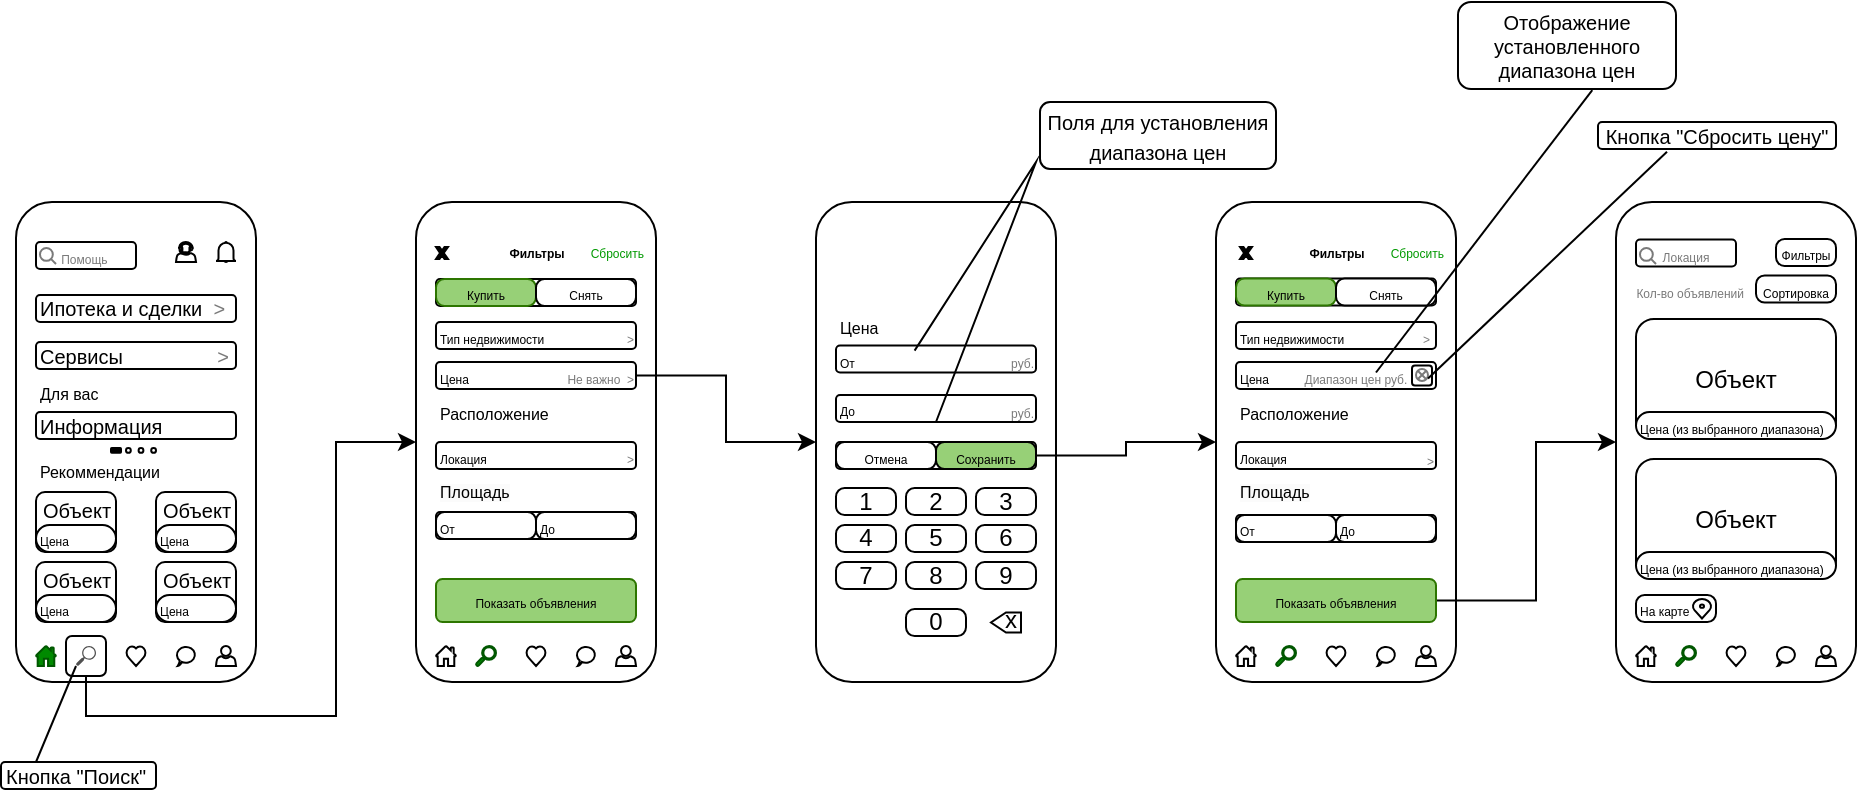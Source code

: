 <mxfile version="24.7.17">
  <diagram name="Страница — 1" id="sSC-xbCi71LBy9KAgF5f">
    <mxGraphModel dx="1037" dy="1417" grid="1" gridSize="10" guides="1" tooltips="1" connect="1" arrows="1" fold="1" page="1" pageScale="1" pageWidth="1169" pageHeight="827" math="0" shadow="0">
      <root>
        <mxCell id="0" />
        <mxCell id="1" parent="0" />
        <mxCell id="aHM809MoDFuFs7wAWHGj-54" value="" style="rounded=1;whiteSpace=wrap;html=1;direction=south;" parent="1" vertex="1">
          <mxGeometry x="120" y="40" width="120" height="240" as="geometry" />
        </mxCell>
        <mxCell id="aHM809MoDFuFs7wAWHGj-104" style="edgeStyle=orthogonalEdgeStyle;rounded=0;orthogonalLoop=1;jettySize=auto;html=1;exitX=0.5;exitY=1;exitDx=0;exitDy=0;entryX=0.5;entryY=1;entryDx=0;entryDy=0;" parent="1" source="aHM809MoDFuFs7wAWHGj-97" target="aHM809MoDFuFs7wAWHGj-7" edge="1">
          <mxGeometry relative="1" as="geometry">
            <Array as="points">
              <mxPoint x="155" y="297" />
              <mxPoint x="280" y="297" />
              <mxPoint x="280" y="160" />
            </Array>
          </mxGeometry>
        </mxCell>
        <mxCell id="aHM809MoDFuFs7wAWHGj-97" value="" style="rounded=1;whiteSpace=wrap;html=1;" parent="1" vertex="1">
          <mxGeometry x="145" y="257" width="20" height="20" as="geometry" />
        </mxCell>
        <mxCell id="aHM809MoDFuFs7wAWHGj-2" value="" style="sketch=0;pointerEvents=1;shadow=0;dashed=0;html=1;labelPosition=center;verticalLabelPosition=bottom;verticalAlign=top;outlineConnect=0;align=center;shape=mxgraph.office.concepts.home;fillColor=#008a00;fontColor=#ffffff;strokeColor=#005700;" parent="1" vertex="1">
          <mxGeometry x="130" y="262" width="10" height="10" as="geometry" />
        </mxCell>
        <mxCell id="aHM809MoDFuFs7wAWHGj-3" value="" style="sketch=0;pointerEvents=1;shadow=0;dashed=0;html=1;strokeColor=none;fillColor=#505050;labelPosition=center;verticalLabelPosition=bottom;verticalAlign=top;outlineConnect=0;align=center;shape=mxgraph.office.concepts.search;" parent="1" vertex="1">
          <mxGeometry x="150" y="262" width="10" height="10" as="geometry" />
        </mxCell>
        <mxCell id="aHM809MoDFuFs7wAWHGj-4" value="" style="sketch=0;pointerEvents=1;shadow=0;dashed=0;html=1;labelPosition=center;verticalLabelPosition=bottom;verticalAlign=top;outlineConnect=0;align=center;shape=mxgraph.office.users.user;" parent="1" vertex="1">
          <mxGeometry x="220" y="262" width="10" height="10" as="geometry" />
        </mxCell>
        <mxCell id="aHM809MoDFuFs7wAWHGj-5" value="" style="verticalLabelPosition=bottom;verticalAlign=top;html=1;shape=mxgraph.basic.heart" parent="1" vertex="1">
          <mxGeometry x="175" y="262" width="10" height="10" as="geometry" />
        </mxCell>
        <mxCell id="aHM809MoDFuFs7wAWHGj-6" value="" style="whiteSpace=wrap;html=1;shape=mxgraph.basic.oval_callout;perimeterSpacing=0;" parent="1" vertex="1">
          <mxGeometry x="200" y="262" width="10" height="10" as="geometry" />
        </mxCell>
        <mxCell id="aHM809MoDFuFs7wAWHGj-7" value="" style="rounded=1;whiteSpace=wrap;html=1;direction=south;" parent="1" vertex="1">
          <mxGeometry x="320" y="40" width="120" height="240" as="geometry" />
        </mxCell>
        <mxCell id="aHM809MoDFuFs7wAWHGj-8" value="" style="rounded=1;whiteSpace=wrap;html=1;direction=south;" parent="1" vertex="1">
          <mxGeometry x="520" y="40" width="120" height="240" as="geometry" />
        </mxCell>
        <mxCell id="aHM809MoDFuFs7wAWHGj-10" value="" style="rounded=1;whiteSpace=wrap;html=1;direction=south;" parent="1" vertex="1">
          <mxGeometry x="720" y="40" width="120" height="240" as="geometry" />
        </mxCell>
        <mxCell id="aHM809MoDFuFs7wAWHGj-11" value="" style="rounded=1;whiteSpace=wrap;html=1;direction=south;" parent="1" vertex="1">
          <mxGeometry x="920" y="40" width="120" height="240" as="geometry" />
        </mxCell>
        <mxCell id="aHM809MoDFuFs7wAWHGj-21" value="&lt;pre style=&quot;&quot;&gt;&lt;font color=&quot;#7a7a7a&quot; face=&quot;Helvetica&quot; style=&quot;font-size: 6px;&quot;&gt;Помощь &lt;/font&gt;&lt;/pre&gt;" style="rounded=1;whiteSpace=wrap;html=1;strokeWidth=1;align=center;" parent="1" vertex="1">
          <mxGeometry x="130" y="60" width="50" height="13.5" as="geometry" />
        </mxCell>
        <mxCell id="aHM809MoDFuFs7wAWHGj-23" value="" style="sketch=0;pointerEvents=1;shadow=0;dashed=0;html=1;labelPosition=center;verticalLabelPosition=bottom;verticalAlign=top;outlineConnect=0;align=center;shape=mxgraph.office.users.call_center_agent;" parent="1" vertex="1">
          <mxGeometry x="200" y="60" width="10" height="10" as="geometry" />
        </mxCell>
        <mxCell id="aHM809MoDFuFs7wAWHGj-24" value="" style="html=1;verticalLabelPosition=bottom;align=center;labelBackgroundColor=#ffffff;verticalAlign=top;strokeWidth=1;strokeColor=#000000;shadow=0;dashed=0;shape=mxgraph.ios7.icons.bell;" parent="1" vertex="1">
          <mxGeometry x="220" y="60" width="10" height="10" as="geometry" />
        </mxCell>
        <mxCell id="aHM809MoDFuFs7wAWHGj-58" value="&lt;font style=&quot;font-size: 10px;&quot;&gt;Ипотека и сделки&amp;nbsp;&amp;nbsp;&lt;font color=&quot;#7a7a7a&quot;&gt;&amp;gt;&lt;/font&gt;&lt;/font&gt;" style="rounded=1;whiteSpace=wrap;html=1;align=left;" parent="1" vertex="1">
          <mxGeometry x="130" y="86.5" width="100" height="13.5" as="geometry" />
        </mxCell>
        <mxCell id="aHM809MoDFuFs7wAWHGj-60" value="&lt;font style=&quot;font-size: 10px;&quot;&gt;Сервисы&amp;nbsp; &amp;nbsp; &amp;nbsp; &amp;nbsp; &amp;nbsp; &amp;nbsp; &amp;nbsp; &amp;nbsp; &amp;nbsp;&lt;font color=&quot;#7a7a7a&quot;&gt;&amp;gt;&lt;/font&gt;&lt;/font&gt;" style="rounded=1;whiteSpace=wrap;html=1;align=left;" parent="1" vertex="1">
          <mxGeometry x="130" y="110" width="100" height="13.5" as="geometry" />
        </mxCell>
        <mxCell id="aHM809MoDFuFs7wAWHGj-61" value="" style="rounded=1;whiteSpace=wrap;html=1;" parent="1" vertex="1">
          <mxGeometry x="130" y="185" width="40" height="30" as="geometry" />
        </mxCell>
        <mxCell id="aHM809MoDFuFs7wAWHGj-62" value="" style="rounded=1;whiteSpace=wrap;html=1;" parent="1" vertex="1">
          <mxGeometry x="190" y="185" width="40" height="30" as="geometry" />
        </mxCell>
        <mxCell id="aHM809MoDFuFs7wAWHGj-63" value="" style="rounded=1;whiteSpace=wrap;html=1;" parent="1" vertex="1">
          <mxGeometry x="130" y="220" width="40" height="30" as="geometry" />
        </mxCell>
        <mxCell id="aHM809MoDFuFs7wAWHGj-64" value="" style="rounded=1;whiteSpace=wrap;html=1;" parent="1" vertex="1">
          <mxGeometry x="190" y="220" width="40" height="30" as="geometry" />
        </mxCell>
        <mxCell id="aHM809MoDFuFs7wAWHGj-65" value="&lt;div style=&quot;&quot;&gt;&lt;span style=&quot;background-color: initial;&quot;&gt;&lt;font style=&quot;font-size: 8px;&quot;&gt;Рекоммендации&lt;/font&gt;&lt;/span&gt;&lt;/div&gt;" style="text;html=1;align=left;verticalAlign=middle;resizable=0;points=[];autosize=1;strokeColor=none;fillColor=none;" parent="1" vertex="1">
          <mxGeometry x="130" y="158.5" width="80" height="30" as="geometry" />
        </mxCell>
        <mxCell id="aHM809MoDFuFs7wAWHGj-66" value="" style="sketch=0;pointerEvents=1;shadow=0;dashed=0;html=1;labelPosition=center;verticalLabelPosition=bottom;verticalAlign=top;outlineConnect=0;align=center;shape=mxgraph.office.concepts.home;" parent="1" vertex="1">
          <mxGeometry x="330" y="262" width="10" height="10" as="geometry" />
        </mxCell>
        <mxCell id="aHM809MoDFuFs7wAWHGj-68" value="" style="sketch=0;pointerEvents=1;shadow=0;dashed=0;html=1;labelPosition=center;verticalLabelPosition=bottom;verticalAlign=top;outlineConnect=0;align=center;shape=mxgraph.office.concepts.home;" parent="1" vertex="1">
          <mxGeometry x="730" y="262" width="10" height="10" as="geometry" />
        </mxCell>
        <mxCell id="aHM809MoDFuFs7wAWHGj-69" value="" style="sketch=0;pointerEvents=1;shadow=0;dashed=0;html=1;labelPosition=center;verticalLabelPosition=bottom;verticalAlign=top;outlineConnect=0;align=center;shape=mxgraph.office.concepts.home;" parent="1" vertex="1">
          <mxGeometry x="930" y="262" width="10" height="10" as="geometry" />
        </mxCell>
        <mxCell id="aHM809MoDFuFs7wAWHGj-70" value="" style="sketch=0;pointerEvents=1;shadow=0;dashed=0;html=1;strokeColor=#005700;fillColor=#008a00;labelPosition=center;verticalLabelPosition=bottom;verticalAlign=top;outlineConnect=0;align=center;shape=mxgraph.office.concepts.search;fontColor=#ffffff;" parent="1" vertex="1">
          <mxGeometry x="350" y="262" width="10" height="10" as="geometry" />
        </mxCell>
        <mxCell id="aHM809MoDFuFs7wAWHGj-72" value="" style="sketch=0;pointerEvents=1;shadow=0;dashed=0;html=1;strokeColor=#005700;fillColor=#008a00;labelPosition=center;verticalLabelPosition=bottom;verticalAlign=top;outlineConnect=0;align=center;shape=mxgraph.office.concepts.search;fontColor=#ffffff;" parent="1" vertex="1">
          <mxGeometry x="950" y="262" width="10" height="10" as="geometry" />
        </mxCell>
        <mxCell id="aHM809MoDFuFs7wAWHGj-73" value="" style="sketch=0;pointerEvents=1;shadow=0;dashed=0;html=1;strokeColor=#005700;fillColor=#008a00;labelPosition=center;verticalLabelPosition=bottom;verticalAlign=top;outlineConnect=0;align=center;shape=mxgraph.office.concepts.search;fontColor=#ffffff;" parent="1" vertex="1">
          <mxGeometry x="750" y="262" width="10" height="10" as="geometry" />
        </mxCell>
        <mxCell id="aHM809MoDFuFs7wAWHGj-74" value="" style="verticalLabelPosition=bottom;verticalAlign=top;html=1;shape=mxgraph.basic.heart" parent="1" vertex="1">
          <mxGeometry x="775" y="262" width="10" height="10" as="geometry" />
        </mxCell>
        <mxCell id="aHM809MoDFuFs7wAWHGj-75" value="" style="verticalLabelPosition=bottom;verticalAlign=top;html=1;shape=mxgraph.basic.heart" parent="1" vertex="1">
          <mxGeometry x="975" y="262" width="10" height="10" as="geometry" />
        </mxCell>
        <mxCell id="aHM809MoDFuFs7wAWHGj-77" value="" style="verticalLabelPosition=bottom;verticalAlign=top;html=1;shape=mxgraph.basic.heart" parent="1" vertex="1">
          <mxGeometry x="375" y="262" width="10" height="10" as="geometry" />
        </mxCell>
        <mxCell id="aHM809MoDFuFs7wAWHGj-78" value="" style="whiteSpace=wrap;html=1;shape=mxgraph.basic.oval_callout;perimeterSpacing=0;" parent="1" vertex="1">
          <mxGeometry x="400" y="262" width="10" height="10" as="geometry" />
        </mxCell>
        <mxCell id="aHM809MoDFuFs7wAWHGj-79" value="" style="whiteSpace=wrap;html=1;shape=mxgraph.basic.oval_callout;perimeterSpacing=0;" parent="1" vertex="1">
          <mxGeometry x="1000" y="262" width="10" height="10" as="geometry" />
        </mxCell>
        <mxCell id="aHM809MoDFuFs7wAWHGj-81" value="" style="whiteSpace=wrap;html=1;shape=mxgraph.basic.oval_callout;perimeterSpacing=0;" parent="1" vertex="1">
          <mxGeometry x="800" y="262" width="10" height="10" as="geometry" />
        </mxCell>
        <mxCell id="aHM809MoDFuFs7wAWHGj-84" value="" style="sketch=0;pointerEvents=1;shadow=0;dashed=0;html=1;labelPosition=center;verticalLabelPosition=bottom;verticalAlign=top;outlineConnect=0;align=center;shape=mxgraph.office.users.user;" parent="1" vertex="1">
          <mxGeometry x="420" y="262" width="10" height="10" as="geometry" />
        </mxCell>
        <mxCell id="aHM809MoDFuFs7wAWHGj-86" value="" style="sketch=0;pointerEvents=1;shadow=0;dashed=0;html=1;labelPosition=center;verticalLabelPosition=bottom;verticalAlign=top;outlineConnect=0;align=center;shape=mxgraph.office.users.user;" parent="1" vertex="1">
          <mxGeometry x="820" y="262" width="10" height="10" as="geometry" />
        </mxCell>
        <mxCell id="aHM809MoDFuFs7wAWHGj-87" value="" style="sketch=0;pointerEvents=1;shadow=0;dashed=0;html=1;labelPosition=center;verticalLabelPosition=bottom;verticalAlign=top;outlineConnect=0;align=center;shape=mxgraph.office.users.user;" parent="1" vertex="1">
          <mxGeometry x="1020" y="262" width="10" height="10" as="geometry" />
        </mxCell>
        <mxCell id="aHM809MoDFuFs7wAWHGj-88" value="&lt;div style=&quot;&quot;&gt;&lt;span style=&quot;font-size: 8px;&quot;&gt;Для вас&lt;/span&gt;&lt;/div&gt;" style="text;html=1;align=left;verticalAlign=middle;resizable=0;points=[];autosize=1;strokeColor=none;fillColor=none;" parent="1" vertex="1">
          <mxGeometry x="130" y="120" width="50" height="30" as="geometry" />
        </mxCell>
        <mxCell id="aHM809MoDFuFs7wAWHGj-90" value="&lt;span style=&quot;font-size: 10px;&quot;&gt;Информация&lt;/span&gt;" style="rounded=1;whiteSpace=wrap;html=1;align=left;" parent="1" vertex="1">
          <mxGeometry x="130" y="145" width="100" height="13.5" as="geometry" />
        </mxCell>
        <mxCell id="aHM809MoDFuFs7wAWHGj-93" value="" style="html=1;verticalLabelPosition=bottom;align=center;labelBackgroundColor=#ffffff;verticalAlign=top;strokeWidth=1;shadow=0;dashed=0;shape=mxgraph.ios7.icons.page_navigation;pointerEvents=1" parent="1" vertex="1">
          <mxGeometry x="175" y="163" width="15" height="2.4" as="geometry" />
        </mxCell>
        <mxCell id="aHM809MoDFuFs7wAWHGj-94" value="" style="rounded=1;whiteSpace=wrap;html=1;fillColor=#000000;" parent="1" vertex="1">
          <mxGeometry x="167.5" y="163" width="5" height="2.4" as="geometry" />
        </mxCell>
        <mxCell id="aHM809MoDFuFs7wAWHGj-105" value="" style="endArrow=none;html=1;rounded=0;strokeWidth=1;" parent="1" edge="1">
          <mxGeometry width="50" height="50" relative="1" as="geometry">
            <mxPoint x="130" y="320" as="sourcePoint" />
            <mxPoint x="150" y="272" as="targetPoint" />
          </mxGeometry>
        </mxCell>
        <mxCell id="aHM809MoDFuFs7wAWHGj-107" value="&lt;span style=&quot;font-size: 10px;&quot;&gt;Кнопка &quot;Поиск&quot;&lt;/span&gt;" style="rounded=1;whiteSpace=wrap;html=1;align=left;" parent="1" vertex="1">
          <mxGeometry x="112.5" y="320" width="77.5" height="13.5" as="geometry" />
        </mxCell>
        <mxCell id="aHM809MoDFuFs7wAWHGj-108" value="&lt;div style=&quot;&quot;&gt;&lt;font style=&quot;font-size: 6px;&quot;&gt;&lt;b&gt;Фильтры&lt;/b&gt;&lt;/font&gt;&lt;/div&gt;" style="text;html=1;align=center;verticalAlign=middle;resizable=0;points=[];autosize=1;strokeColor=none;fillColor=none;" parent="1" vertex="1">
          <mxGeometry x="355" y="48.5" width="50" height="30" as="geometry" />
        </mxCell>
        <mxCell id="aHM809MoDFuFs7wAWHGj-109" value="&lt;div style=&quot;&quot;&gt;&lt;span style=&quot;font-size: 6px;&quot;&gt;&lt;span style=&quot;font-weight: normal;&quot;&gt;&lt;font color=&quot;#009900&quot;&gt;Сбросить&lt;/font&gt;&lt;/span&gt;&lt;/span&gt;&lt;/div&gt;" style="text;html=1;align=right;verticalAlign=middle;resizable=0;points=[];autosize=1;strokeColor=none;fillColor=none;fontStyle=1" parent="1" vertex="1">
          <mxGeometry x="385" y="48.5" width="50" height="30" as="geometry" />
        </mxCell>
        <mxCell id="aHM809MoDFuFs7wAWHGj-110" value="" style="verticalLabelPosition=bottom;verticalAlign=top;html=1;shape=mxgraph.basic.x;fillColor=#000000;" parent="1" vertex="1">
          <mxGeometry x="330" y="62.5" width="6" height="6" as="geometry" />
        </mxCell>
        <mxCell id="aHM809MoDFuFs7wAWHGj-115" value="&lt;span style=&quot;color: rgba(0, 0, 0, 0); font-family: monospace; font-size: 0px; white-space: nowrap;&quot;&gt;%3CmxGraphModel%3E%3Croot%3E%3CmxCell%20id%3D%220%22%2F%3E%3CmxCell%20id%3D%221%22%20parent%3D%220%22%2F%3E%3CmxCell%20id%3D%222%22%20value%3D%22%26lt%3Bspan%20style%3D%26quot%3Bfont-size%3A%2010px%3B%26quot%3B%26gt%3B%D0%98%D0%BD%D1%84%D0%BE%D1%80%D0%BC%D0%B0%D1%86%D0%B8%D1%8F%26lt%3B%2Fspan%26gt%3B%22%20style%3D%22rounded%3D1%3BwhiteSpace%3Dwrap%3Bhtml%3D1%3Balign%3Dleft%3B%22%20vertex%3D%221%22%20parent%3D%221%22%3E%3CmxGeometry%20x%3D%22130%22%20y%3D%22145%22%20width%3D%22100%22%20height%3D%2213.5%22%20as%3D%22geometry%22%2F%3E%3C%2FmxCell%3E%3C%2Froot%3E%3C%2FmxGraphModel%3E&lt;/span&gt;" style="rounded=1;whiteSpace=wrap;html=1;align=left;" parent="1" vertex="1">
          <mxGeometry x="330" y="78.5" width="100" height="13.5" as="geometry" />
        </mxCell>
        <mxCell id="aHM809MoDFuFs7wAWHGj-116" value="&lt;font style=&quot;font-size: 6px;&quot;&gt;Купить&lt;/font&gt;" style="rounded=1;whiteSpace=wrap;html=1;align=center;arcSize=32;fillColor=#97D077;fontColor=#000000;strokeColor=#2D7600;" parent="1" vertex="1">
          <mxGeometry x="330" y="78.5" width="50" height="13.5" as="geometry" />
        </mxCell>
        <mxCell id="aHM809MoDFuFs7wAWHGj-118" value="&lt;font style=&quot;font-size: 6px;&quot;&gt;Снять&lt;/font&gt;" style="rounded=1;whiteSpace=wrap;html=1;align=center;arcSize=32;" parent="1" vertex="1">
          <mxGeometry x="380" y="78.5" width="50" height="13.5" as="geometry" />
        </mxCell>
        <mxCell id="aHM809MoDFuFs7wAWHGj-119" value="&lt;font style=&quot;font-size: 6px;&quot;&gt;Тип недвижимости&lt;/font&gt;" style="rounded=1;whiteSpace=wrap;html=1;align=left;" parent="1" vertex="1">
          <mxGeometry x="330" y="100" width="100" height="13.5" as="geometry" />
        </mxCell>
        <mxCell id="aHM809MoDFuFs7wAWHGj-146" style="edgeStyle=orthogonalEdgeStyle;rounded=0;orthogonalLoop=1;jettySize=auto;html=1;entryX=0.5;entryY=1;entryDx=0;entryDy=0;" parent="1" source="aHM809MoDFuFs7wAWHGj-125" target="aHM809MoDFuFs7wAWHGj-8" edge="1">
          <mxGeometry relative="1" as="geometry" />
        </mxCell>
        <mxCell id="aHM809MoDFuFs7wAWHGj-125" value="&lt;span style=&quot;font-size: 6px;&quot;&gt;Цена&lt;/span&gt;" style="rounded=1;whiteSpace=wrap;html=1;align=left;" parent="1" vertex="1">
          <mxGeometry x="330" y="120" width="100" height="13.5" as="geometry" />
        </mxCell>
        <mxCell id="aHM809MoDFuFs7wAWHGj-126" value="&lt;font style=&quot;font-size: 6px;&quot;&gt;Не важно&amp;nbsp; &amp;gt;&lt;/font&gt;" style="text;html=1;align=right;verticalAlign=middle;resizable=0;points=[];autosize=1;strokeColor=none;fillColor=none;fontColor=#7A7A7A;" parent="1" vertex="1">
          <mxGeometry x="370" y="111.75" width="60" height="30" as="geometry" />
        </mxCell>
        <mxCell id="aHM809MoDFuFs7wAWHGj-129" value="&lt;div style=&quot;&quot;&gt;&lt;span style=&quot;font-size: 8px;&quot;&gt;Расположение&lt;/span&gt;&lt;/div&gt;" style="text;html=1;align=left;verticalAlign=middle;resizable=0;points=[];autosize=1;strokeColor=none;fillColor=none;" parent="1" vertex="1">
          <mxGeometry x="330" y="130" width="80" height="30" as="geometry" />
        </mxCell>
        <mxCell id="aHM809MoDFuFs7wAWHGj-130" value="&lt;font style=&quot;font-size: 6px;&quot;&gt;Локация&lt;/font&gt;" style="rounded=1;whiteSpace=wrap;html=1;align=left;" parent="1" vertex="1">
          <mxGeometry x="330" y="160" width="100" height="13.5" as="geometry" />
        </mxCell>
        <mxCell id="aHM809MoDFuFs7wAWHGj-132" value="&lt;font style=&quot;font-size: 6px;&quot;&gt;&amp;gt;&lt;/font&gt;" style="text;html=1;align=right;verticalAlign=middle;resizable=0;points=[];autosize=1;strokeColor=none;fillColor=none;fontColor=#7A7A7A;" parent="1" vertex="1">
          <mxGeometry x="400" y="151.75" width="30" height="30" as="geometry" />
        </mxCell>
        <mxCell id="aHM809MoDFuFs7wAWHGj-133" value="&lt;span style=&quot;color: rgb(0, 0, 0); font-family: Helvetica; font-size: 8px; font-style: normal; font-variant-ligatures: normal; font-variant-caps: normal; font-weight: 400; letter-spacing: normal; orphans: 2; text-align: left; text-indent: 0px; text-transform: none; white-space: nowrap; widows: 2; word-spacing: 0px; -webkit-text-stroke-width: 0px; background-color: rgb(251, 251, 251); text-decoration-thickness: initial; text-decoration-style: initial; text-decoration-color: initial; display: inline !important; float: none;&quot;&gt;Площадь&lt;/span&gt;" style="text;whiteSpace=wrap;html=1;" parent="1" vertex="1">
          <mxGeometry x="330" y="170" width="90" height="26.5" as="geometry" />
        </mxCell>
        <mxCell id="aHM809MoDFuFs7wAWHGj-135" value="" style="rounded=1;whiteSpace=wrap;html=1;align=left;" parent="1" vertex="1">
          <mxGeometry x="330" y="195" width="100" height="13.5" as="geometry" />
        </mxCell>
        <mxCell id="aHM809MoDFuFs7wAWHGj-136" value="&lt;font style=&quot;font-size: 6px;&quot;&gt;От&lt;/font&gt;" style="rounded=1;whiteSpace=wrap;html=1;align=left;arcSize=32;" parent="1" vertex="1">
          <mxGeometry x="330" y="195" width="50" height="13.5" as="geometry" />
        </mxCell>
        <mxCell id="aHM809MoDFuFs7wAWHGj-137" value="&lt;font style=&quot;font-size: 6px;&quot;&gt;До&lt;/font&gt;" style="rounded=1;whiteSpace=wrap;html=1;align=left;arcSize=32;" parent="1" vertex="1">
          <mxGeometry x="380" y="195" width="50" height="13.5" as="geometry" />
        </mxCell>
        <mxCell id="aHM809MoDFuFs7wAWHGj-140" value="&lt;font style=&quot;font-size: 6px;&quot;&gt;Показать объявления&lt;/font&gt;" style="rounded=1;whiteSpace=wrap;html=1;align=center;fillColor=#97D077;fontColor=#000000;strokeColor=#2D7600;" parent="1" vertex="1">
          <mxGeometry x="330" y="228.5" width="100" height="21.5" as="geometry" />
        </mxCell>
        <mxCell id="aHM809MoDFuFs7wAWHGj-142" value="&lt;font style=&quot;font-size: 6px;&quot;&gt;&amp;gt;&lt;/font&gt;" style="text;html=1;align=right;verticalAlign=middle;resizable=0;points=[];autosize=1;strokeColor=none;fillColor=none;fontColor=#7A7A7A;" parent="1" vertex="1">
          <mxGeometry x="400" y="91.75" width="30" height="30" as="geometry" />
        </mxCell>
        <mxCell id="aHM809MoDFuFs7wAWHGj-148" value="&lt;div style=&quot;&quot;&gt;&lt;span style=&quot;font-size: 8px;&quot;&gt;Цена&lt;/span&gt;&lt;/div&gt;" style="text;html=1;align=left;verticalAlign=middle;resizable=0;points=[];autosize=1;strokeColor=none;fillColor=none;" parent="1" vertex="1">
          <mxGeometry x="530" y="86.5" width="40" height="30" as="geometry" />
        </mxCell>
        <mxCell id="aHM809MoDFuFs7wAWHGj-150" value="&lt;font style=&quot;font-size: 6px;&quot;&gt;От&lt;/font&gt;" style="rounded=1;whiteSpace=wrap;html=1;align=left;" parent="1" vertex="1">
          <mxGeometry x="530" y="111.75" width="100" height="13.5" as="geometry" />
        </mxCell>
        <mxCell id="aHM809MoDFuFs7wAWHGj-151" value="&lt;span style=&quot;font-size: 6px;&quot;&gt;До&lt;/span&gt;" style="rounded=1;whiteSpace=wrap;html=1;align=left;" parent="1" vertex="1">
          <mxGeometry x="530" y="136.5" width="100" height="13.5" as="geometry" />
        </mxCell>
        <mxCell id="aHM809MoDFuFs7wAWHGj-152" value="&lt;font style=&quot;font-size: 6px;&quot;&gt;руб.&lt;/font&gt;" style="text;html=1;align=right;verticalAlign=middle;resizable=0;points=[];autosize=1;strokeColor=none;fillColor=none;fontColor=#7A7A7A;" parent="1" vertex="1">
          <mxGeometry x="600" y="103.5" width="30" height="30" as="geometry" />
        </mxCell>
        <mxCell id="aHM809MoDFuFs7wAWHGj-153" value="&lt;span style=&quot;font-size: 6px;&quot;&gt;руб.&lt;/span&gt;" style="text;html=1;align=right;verticalAlign=middle;resizable=0;points=[];autosize=1;strokeColor=none;fillColor=none;fontColor=#7A7A7A;" parent="1" vertex="1">
          <mxGeometry x="600" y="128.5" width="30" height="30" as="geometry" />
        </mxCell>
        <mxCell id="aHM809MoDFuFs7wAWHGj-154" value="" style="rounded=1;whiteSpace=wrap;html=1;align=left;" parent="1" vertex="1">
          <mxGeometry x="530" y="160" width="100" height="13.5" as="geometry" />
        </mxCell>
        <mxCell id="aHM809MoDFuFs7wAWHGj-155" value="&lt;font style=&quot;font-size: 6px;&quot;&gt;Отмена&lt;/font&gt;" style="rounded=1;whiteSpace=wrap;html=1;align=center;arcSize=32;" parent="1" vertex="1">
          <mxGeometry x="530" y="160" width="50" height="13.5" as="geometry" />
        </mxCell>
        <mxCell id="aHM809MoDFuFs7wAWHGj-212" style="edgeStyle=orthogonalEdgeStyle;rounded=0;orthogonalLoop=1;jettySize=auto;html=1;entryX=0.5;entryY=1;entryDx=0;entryDy=0;" parent="1" source="aHM809MoDFuFs7wAWHGj-156" target="aHM809MoDFuFs7wAWHGj-10" edge="1">
          <mxGeometry relative="1" as="geometry" />
        </mxCell>
        <mxCell id="aHM809MoDFuFs7wAWHGj-156" value="&lt;font style=&quot;font-size: 6px;&quot;&gt;Сохранить&lt;/font&gt;" style="rounded=1;whiteSpace=wrap;html=1;align=center;arcSize=32;fillColor=#97D077;" parent="1" vertex="1">
          <mxGeometry x="580" y="160" width="50" height="13.5" as="geometry" />
        </mxCell>
        <mxCell id="aHM809MoDFuFs7wAWHGj-157" value="1" style="rounded=1;whiteSpace=wrap;html=1;align=center;arcSize=32;" parent="1" vertex="1">
          <mxGeometry x="530" y="183" width="30" height="13.5" as="geometry" />
        </mxCell>
        <mxCell id="aHM809MoDFuFs7wAWHGj-158" value="2" style="rounded=1;whiteSpace=wrap;html=1;align=center;arcSize=32;" parent="1" vertex="1">
          <mxGeometry x="565" y="183" width="30" height="13.5" as="geometry" />
        </mxCell>
        <mxCell id="aHM809MoDFuFs7wAWHGj-159" value="3" style="rounded=1;whiteSpace=wrap;html=1;align=center;arcSize=32;" parent="1" vertex="1">
          <mxGeometry x="600" y="183" width="30" height="13.5" as="geometry" />
        </mxCell>
        <mxCell id="aHM809MoDFuFs7wAWHGj-160" value="4" style="rounded=1;whiteSpace=wrap;html=1;align=center;arcSize=32;" parent="1" vertex="1">
          <mxGeometry x="530" y="201.5" width="30" height="13.5" as="geometry" />
        </mxCell>
        <mxCell id="aHM809MoDFuFs7wAWHGj-161" value="5" style="rounded=1;whiteSpace=wrap;html=1;align=center;arcSize=32;" parent="1" vertex="1">
          <mxGeometry x="565" y="201.5" width="30" height="13.5" as="geometry" />
        </mxCell>
        <mxCell id="aHM809MoDFuFs7wAWHGj-162" value="6" style="rounded=1;whiteSpace=wrap;html=1;align=center;arcSize=32;" parent="1" vertex="1">
          <mxGeometry x="600" y="201.5" width="30" height="13.5" as="geometry" />
        </mxCell>
        <mxCell id="aHM809MoDFuFs7wAWHGj-163" value="7" style="rounded=1;whiteSpace=wrap;html=1;align=center;arcSize=32;" parent="1" vertex="1">
          <mxGeometry x="530" y="220" width="30" height="13.5" as="geometry" />
        </mxCell>
        <mxCell id="aHM809MoDFuFs7wAWHGj-164" value="8" style="rounded=1;whiteSpace=wrap;html=1;align=center;arcSize=32;" parent="1" vertex="1">
          <mxGeometry x="565" y="220" width="30" height="13.5" as="geometry" />
        </mxCell>
        <mxCell id="aHM809MoDFuFs7wAWHGj-165" value="9" style="rounded=1;whiteSpace=wrap;html=1;align=center;arcSize=32;" parent="1" vertex="1">
          <mxGeometry x="600" y="220" width="30" height="13.5" as="geometry" />
        </mxCell>
        <mxCell id="aHM809MoDFuFs7wAWHGj-166" value="0" style="rounded=1;whiteSpace=wrap;html=1;align=center;arcSize=32;" parent="1" vertex="1">
          <mxGeometry x="565" y="243.5" width="30" height="13.5" as="geometry" />
        </mxCell>
        <mxCell id="aHM809MoDFuFs7wAWHGj-170" value="" style="verticalLabelPosition=bottom;verticalAlign=top;html=1;shape=offPageConnector;rounded=0;size=0.5;direction=south;" parent="1" vertex="1">
          <mxGeometry x="607.5" y="245.25" width="15" height="10" as="geometry" />
        </mxCell>
        <mxCell id="aHM809MoDFuFs7wAWHGj-171" value="x" style="text;html=1;align=center;verticalAlign=middle;resizable=0;points=[];autosize=1;strokeColor=none;fillColor=none;" parent="1" vertex="1">
          <mxGeometry x="602" y="233.5" width="30" height="30" as="geometry" />
        </mxCell>
        <mxCell id="aHM809MoDFuFs7wAWHGj-177" value="&lt;div style=&quot;&quot;&gt;&lt;font style=&quot;font-size: 6px;&quot;&gt;&lt;b&gt;Фильтры&lt;/b&gt;&lt;/font&gt;&lt;/div&gt;" style="text;html=1;align=center;verticalAlign=middle;resizable=0;points=[];autosize=1;strokeColor=none;fillColor=none;" parent="1" vertex="1">
          <mxGeometry x="755" y="48.5" width="50" height="30" as="geometry" />
        </mxCell>
        <mxCell id="aHM809MoDFuFs7wAWHGj-178" value="&lt;div style=&quot;&quot;&gt;&lt;span style=&quot;font-size: 6px;&quot;&gt;&lt;span style=&quot;font-weight: normal;&quot;&gt;&lt;font color=&quot;#009900&quot;&gt;Сбросить&lt;/font&gt;&lt;/span&gt;&lt;/span&gt;&lt;/div&gt;" style="text;html=1;align=right;verticalAlign=middle;resizable=0;points=[];autosize=1;strokeColor=none;fillColor=none;fontStyle=1" parent="1" vertex="1">
          <mxGeometry x="785" y="48.5" width="50" height="30" as="geometry" />
        </mxCell>
        <mxCell id="aHM809MoDFuFs7wAWHGj-179" value="" style="verticalLabelPosition=bottom;verticalAlign=top;html=1;shape=mxgraph.basic.x;fillColor=#000000;" parent="1" vertex="1">
          <mxGeometry x="732" y="62.5" width="6" height="6" as="geometry" />
        </mxCell>
        <mxCell id="aHM809MoDFuFs7wAWHGj-180" value="&lt;span style=&quot;color: rgba(0, 0, 0, 0); font-family: monospace; font-size: 0px; white-space: nowrap;&quot;&gt;%3CmxGraphModel%3E%3Croot%3E%3CmxCell%20id%3D%220%22%2F%3E%3CmxCell%20id%3D%221%22%20parent%3D%220%22%2F%3E%3CmxCell%20id%3D%222%22%20value%3D%22%26lt%3Bspan%20style%3D%26quot%3Bfont-size%3A%2010px%3B%26quot%3B%26gt%3B%D0%98%D0%BD%D1%84%D0%BE%D1%80%D0%BC%D0%B0%D1%86%D0%B8%D1%8F%26lt%3B%2Fspan%26gt%3B%22%20style%3D%22rounded%3D1%3BwhiteSpace%3Dwrap%3Bhtml%3D1%3Balign%3Dleft%3B%22%20vertex%3D%221%22%20parent%3D%221%22%3E%3CmxGeometry%20x%3D%22130%22%20y%3D%22145%22%20width%3D%22100%22%20height%3D%2213.5%22%20as%3D%22geometry%22%2F%3E%3C%2FmxCell%3E%3C%2Froot%3E%3C%2FmxGraphModel%3E&lt;/span&gt;" style="rounded=1;whiteSpace=wrap;html=1;align=left;" parent="1" vertex="1">
          <mxGeometry x="730" y="78.25" width="100" height="13.5" as="geometry" />
        </mxCell>
        <mxCell id="aHM809MoDFuFs7wAWHGj-181" value="&lt;font style=&quot;font-size: 6px;&quot;&gt;Купить&lt;/font&gt;" style="rounded=1;whiteSpace=wrap;html=1;align=center;arcSize=32;fillColor=#97D077;fontColor=#000000;strokeColor=#2D7600;" parent="1" vertex="1">
          <mxGeometry x="730" y="78.25" width="50" height="13.5" as="geometry" />
        </mxCell>
        <mxCell id="aHM809MoDFuFs7wAWHGj-182" value="&lt;font style=&quot;font-size: 6px;&quot;&gt;Снять&lt;/font&gt;" style="rounded=1;whiteSpace=wrap;html=1;align=center;arcSize=32;" parent="1" vertex="1">
          <mxGeometry x="780" y="78.25" width="50" height="13.5" as="geometry" />
        </mxCell>
        <mxCell id="aHM809MoDFuFs7wAWHGj-183" value="&lt;font style=&quot;font-size: 6px;&quot;&gt;Тип недвижимости&lt;/font&gt;" style="rounded=1;whiteSpace=wrap;html=1;align=left;" parent="1" vertex="1">
          <mxGeometry x="730" y="100" width="100" height="13.5" as="geometry" />
        </mxCell>
        <mxCell id="aHM809MoDFuFs7wAWHGj-184" value="&lt;span style=&quot;font-size: 6px;&quot;&gt;Цена&lt;/span&gt;" style="rounded=1;whiteSpace=wrap;html=1;align=left;" parent="1" vertex="1">
          <mxGeometry x="730" y="120" width="100" height="13.5" as="geometry" />
        </mxCell>
        <mxCell id="aHM809MoDFuFs7wAWHGj-185" value="&lt;span style=&quot;font-size: 6px;&quot;&gt;&amp;nbsp;Диапазон цен руб.&amp;nbsp; &amp;nbsp; &amp;nbsp; &amp;nbsp;&amp;nbsp;&lt;/span&gt;" style="text;html=1;align=right;verticalAlign=middle;resizable=0;points=[];autosize=1;strokeColor=none;fillColor=none;fontColor=#7A7A7A;" parent="1" vertex="1">
          <mxGeometry x="740" y="111.75" width="90" height="30" as="geometry" />
        </mxCell>
        <mxCell id="aHM809MoDFuFs7wAWHGj-186" value="&lt;div style=&quot;&quot;&gt;&lt;span style=&quot;font-size: 8px;&quot;&gt;Расположение&lt;/span&gt;&lt;/div&gt;" style="text;html=1;align=left;verticalAlign=middle;resizable=0;points=[];autosize=1;strokeColor=none;fillColor=none;" parent="1" vertex="1">
          <mxGeometry x="730" y="130" width="80" height="30" as="geometry" />
        </mxCell>
        <mxCell id="aHM809MoDFuFs7wAWHGj-187" value="&lt;font style=&quot;font-size: 6px;&quot;&gt;Локация&lt;/font&gt;" style="rounded=1;whiteSpace=wrap;html=1;align=left;" parent="1" vertex="1">
          <mxGeometry x="730" y="160" width="100" height="13.5" as="geometry" />
        </mxCell>
        <mxCell id="aHM809MoDFuFs7wAWHGj-188" value="&lt;font style=&quot;font-size: 6px;&quot;&gt;&amp;gt;&lt;/font&gt;" style="text;html=1;align=right;verticalAlign=middle;resizable=0;points=[];autosize=1;strokeColor=none;fillColor=none;fontColor=#7A7A7A;" parent="1" vertex="1">
          <mxGeometry x="800" y="153" width="30" height="30" as="geometry" />
        </mxCell>
        <mxCell id="aHM809MoDFuFs7wAWHGj-189" value="&lt;span style=&quot;color: rgb(0, 0, 0); font-family: Helvetica; font-size: 8px; font-style: normal; font-variant-ligatures: normal; font-variant-caps: normal; font-weight: 400; letter-spacing: normal; orphans: 2; text-align: left; text-indent: 0px; text-transform: none; white-space: nowrap; widows: 2; word-spacing: 0px; -webkit-text-stroke-width: 0px; background-color: rgb(251, 251, 251); text-decoration-thickness: initial; text-decoration-style: initial; text-decoration-color: initial; display: inline !important; float: none;&quot;&gt;Площадь&lt;/span&gt;" style="text;whiteSpace=wrap;html=1;" parent="1" vertex="1">
          <mxGeometry x="730" y="170" width="90" height="26.5" as="geometry" />
        </mxCell>
        <mxCell id="aHM809MoDFuFs7wAWHGj-190" value="" style="rounded=1;whiteSpace=wrap;html=1;align=left;" parent="1" vertex="1">
          <mxGeometry x="730" y="196.5" width="100" height="13.5" as="geometry" />
        </mxCell>
        <mxCell id="aHM809MoDFuFs7wAWHGj-191" value="&lt;font style=&quot;font-size: 6px;&quot;&gt;От&lt;/font&gt;" style="rounded=1;whiteSpace=wrap;html=1;align=left;arcSize=32;" parent="1" vertex="1">
          <mxGeometry x="730" y="196.5" width="50" height="13.5" as="geometry" />
        </mxCell>
        <mxCell id="aHM809MoDFuFs7wAWHGj-192" value="&lt;font style=&quot;font-size: 6px;&quot;&gt;До&lt;/font&gt;" style="rounded=1;whiteSpace=wrap;html=1;align=left;arcSize=32;" parent="1" vertex="1">
          <mxGeometry x="780" y="196.5" width="50" height="13.5" as="geometry" />
        </mxCell>
        <mxCell id="aHM809MoDFuFs7wAWHGj-211" style="edgeStyle=orthogonalEdgeStyle;rounded=0;orthogonalLoop=1;jettySize=auto;html=1;entryX=0.5;entryY=1;entryDx=0;entryDy=0;" parent="1" source="aHM809MoDFuFs7wAWHGj-193" target="aHM809MoDFuFs7wAWHGj-11" edge="1">
          <mxGeometry relative="1" as="geometry">
            <Array as="points">
              <mxPoint x="880" y="239" />
              <mxPoint x="880" y="160" />
            </Array>
          </mxGeometry>
        </mxCell>
        <mxCell id="aHM809MoDFuFs7wAWHGj-193" value="&lt;font style=&quot;font-size: 6px;&quot;&gt;Показать объявления&lt;/font&gt;" style="rounded=1;whiteSpace=wrap;html=1;align=center;fillColor=#97D077;fontColor=#000000;strokeColor=#2D7600;" parent="1" vertex="1">
          <mxGeometry x="730" y="228.5" width="100" height="21.5" as="geometry" />
        </mxCell>
        <mxCell id="aHM809MoDFuFs7wAWHGj-196" value="&lt;font color=&quot;#7a7a7a&quot; style=&quot;font-size: 6px;&quot;&gt;Локация&lt;/font&gt;" style="rounded=1;whiteSpace=wrap;html=1;align=center;" parent="1" vertex="1">
          <mxGeometry x="930" y="58.75" width="50" height="13.5" as="geometry" />
        </mxCell>
        <mxCell id="aHM809MoDFuFs7wAWHGj-198" value="&lt;span style=&quot;font-size: 6px;&quot;&gt;Фильтры&lt;/span&gt;" style="rounded=1;whiteSpace=wrap;html=1;align=center;arcSize=32;" parent="1" vertex="1">
          <mxGeometry x="1000" y="58.5" width="30" height="13.5" as="geometry" />
        </mxCell>
        <mxCell id="aHM809MoDFuFs7wAWHGj-201" value="&lt;span style=&quot;font-size: 6px;&quot;&gt;Кол-во объявлений&lt;/span&gt;" style="text;html=1;align=right;verticalAlign=middle;resizable=0;points=[];autosize=1;strokeColor=none;fillColor=none;fontColor=#7A7A7A;" parent="1" vertex="1">
          <mxGeometry x="905" y="68.5" width="80" height="30" as="geometry" />
        </mxCell>
        <mxCell id="aHM809MoDFuFs7wAWHGj-202" value="&lt;span style=&quot;font-size: 6px;&quot;&gt;Сортировка&lt;/span&gt;" style="rounded=1;whiteSpace=wrap;html=1;align=center;arcSize=32;" parent="1" vertex="1">
          <mxGeometry x="990" y="76.75" width="40" height="13.5" as="geometry" />
        </mxCell>
        <mxCell id="aHM809MoDFuFs7wAWHGj-203" value="Объект" style="rounded=1;whiteSpace=wrap;html=1;" parent="1" vertex="1">
          <mxGeometry x="930" y="98.5" width="100" height="60" as="geometry" />
        </mxCell>
        <mxCell id="aHM809MoDFuFs7wAWHGj-208" value="&lt;span style=&quot;font-size: 6px;&quot;&gt;Цена (из выбранного диапазона)&lt;/span&gt;" style="rounded=1;whiteSpace=wrap;html=1;align=left;arcSize=50;" parent="1" vertex="1">
          <mxGeometry x="930" y="145" width="100" height="13.5" as="geometry" />
        </mxCell>
        <mxCell id="aHM809MoDFuFs7wAWHGj-209" value="Объект" style="rounded=1;whiteSpace=wrap;html=1;" parent="1" vertex="1">
          <mxGeometry x="930" y="168.5" width="100" height="60" as="geometry" />
        </mxCell>
        <mxCell id="aHM809MoDFuFs7wAWHGj-210" value="&lt;span style=&quot;font-size: 6px;&quot;&gt;Цена (из выбранного диапазона)&lt;/span&gt;" style="rounded=1;whiteSpace=wrap;html=1;align=left;arcSize=50;" parent="1" vertex="1">
          <mxGeometry x="930" y="215" width="100" height="13.5" as="geometry" />
        </mxCell>
        <mxCell id="aHM809MoDFuFs7wAWHGj-214" value="&lt;font style=&quot;font-size: 6px;&quot;&gt;На карте&lt;/font&gt;" style="rounded=1;whiteSpace=wrap;html=1;align=left;arcSize=32;" parent="1" vertex="1">
          <mxGeometry x="930" y="236.5" width="40" height="13.5" as="geometry" />
        </mxCell>
        <mxCell id="aHM809MoDFuFs7wAWHGj-215" value="" style="html=1;verticalLabelPosition=bottom;align=center;labelBackgroundColor=#ffffff;verticalAlign=top;strokeWidth=1;strokeColor=#000000;shadow=0;dashed=0;shape=mxgraph.ios7.icons.location;" parent="1" vertex="1">
          <mxGeometry x="958" y="238.25" width="10" height="10" as="geometry" />
        </mxCell>
        <mxCell id="C7LZBwxP7M1bNRioeBZp-1" value="&lt;span style=&quot;font-size: 6px;&quot;&gt;Цена&lt;/span&gt;" style="rounded=1;whiteSpace=wrap;html=1;align=left;arcSize=50;" parent="1" vertex="1">
          <mxGeometry x="190" y="236.5" width="40" height="13.5" as="geometry" />
        </mxCell>
        <mxCell id="C7LZBwxP7M1bNRioeBZp-2" value="&lt;span style=&quot;font-size: 6px;&quot;&gt;Цена&lt;/span&gt;" style="rounded=1;whiteSpace=wrap;html=1;align=left;arcSize=50;" parent="1" vertex="1">
          <mxGeometry x="130" y="236.5" width="40" height="13.5" as="geometry" />
        </mxCell>
        <mxCell id="C7LZBwxP7M1bNRioeBZp-3" value="&lt;span style=&quot;font-size: 6px;&quot;&gt;Цена&lt;/span&gt;" style="rounded=1;whiteSpace=wrap;html=1;align=left;arcSize=50;" parent="1" vertex="1">
          <mxGeometry x="190" y="201.5" width="40" height="13.5" as="geometry" />
        </mxCell>
        <mxCell id="C7LZBwxP7M1bNRioeBZp-4" value="&lt;span style=&quot;font-size: 6px;&quot;&gt;Цена&lt;/span&gt;" style="rounded=1;whiteSpace=wrap;html=1;align=left;arcSize=50;" parent="1" vertex="1">
          <mxGeometry x="130" y="201.5" width="40" height="13.5" as="geometry" />
        </mxCell>
        <mxCell id="C7LZBwxP7M1bNRioeBZp-5" value="&lt;font style=&quot;font-size: 10px;&quot;&gt;Объект&lt;/font&gt;" style="text;html=1;align=center;verticalAlign=middle;resizable=0;points=[];autosize=1;strokeColor=none;fillColor=none;" parent="1" vertex="1">
          <mxGeometry x="120" y="178.5" width="60" height="30" as="geometry" />
        </mxCell>
        <mxCell id="C7LZBwxP7M1bNRioeBZp-6" value="&lt;font style=&quot;font-size: 10px;&quot;&gt;Объект&lt;/font&gt;" style="text;html=1;align=center;verticalAlign=middle;resizable=0;points=[];autosize=1;strokeColor=none;fillColor=none;" parent="1" vertex="1">
          <mxGeometry x="180" y="178.5" width="60" height="30" as="geometry" />
        </mxCell>
        <mxCell id="C7LZBwxP7M1bNRioeBZp-7" value="&lt;font style=&quot;font-size: 10px;&quot;&gt;Объект&lt;/font&gt;" style="text;html=1;align=center;verticalAlign=middle;resizable=0;points=[];autosize=1;strokeColor=none;fillColor=none;" parent="1" vertex="1">
          <mxGeometry x="120" y="213.5" width="60" height="30" as="geometry" />
        </mxCell>
        <mxCell id="C7LZBwxP7M1bNRioeBZp-8" value="&lt;font style=&quot;font-size: 10px;&quot;&gt;Объект&lt;/font&gt;" style="text;html=1;align=center;verticalAlign=middle;resizable=0;points=[];autosize=1;strokeColor=none;fillColor=none;" parent="1" vertex="1">
          <mxGeometry x="180" y="213.5" width="60" height="30" as="geometry" />
        </mxCell>
        <mxCell id="C7LZBwxP7M1bNRioeBZp-10" value="" style="html=1;verticalLabelPosition=bottom;align=center;labelBackgroundColor=#ffffff;verticalAlign=top;strokeWidth=1;strokeColor=#7A7A7A;shadow=0;dashed=0;shape=mxgraph.ios7.icons.looking_glass;" parent="1" vertex="1">
          <mxGeometry x="932" y="63" width="8" height="8" as="geometry" />
        </mxCell>
        <mxCell id="C7LZBwxP7M1bNRioeBZp-11" value="" style="html=1;verticalLabelPosition=bottom;align=center;labelBackgroundColor=#ffffff;verticalAlign=top;strokeWidth=1;strokeColor=#7A7A7A;shadow=0;dashed=0;shape=mxgraph.ios7.icons.looking_glass;" parent="1" vertex="1">
          <mxGeometry x="132" y="63" width="8" height="8" as="geometry" />
        </mxCell>
        <mxCell id="C7LZBwxP7M1bNRioeBZp-12" value="" style="endArrow=none;html=1;rounded=0;exitX=0.393;exitY=0.191;exitDx=0;exitDy=0;exitPerimeter=0;entryX=0.5;entryY=1;entryDx=0;entryDy=0;" parent="1" source="aHM809MoDFuFs7wAWHGj-150" target="aHM809MoDFuFs7wAWHGj-151" edge="1">
          <mxGeometry width="50" height="50" relative="1" as="geometry">
            <mxPoint x="550" y="260" as="sourcePoint" />
            <mxPoint x="600" y="210" as="targetPoint" />
            <Array as="points">
              <mxPoint x="630" y="20" />
            </Array>
          </mxGeometry>
        </mxCell>
        <mxCell id="C7LZBwxP7M1bNRioeBZp-13" value="&lt;span style=&quot;font-size: 10px;&quot;&gt;Поля для установления диапазона цен&lt;/span&gt;" style="rounded=1;whiteSpace=wrap;html=1;align=center;" parent="1" vertex="1">
          <mxGeometry x="632" y="-10" width="118" height="33.5" as="geometry" />
        </mxCell>
        <mxCell id="yIqLHvParunaSloQBHTF-5" value="" style="rounded=1;whiteSpace=wrap;html=1;" vertex="1" parent="1">
          <mxGeometry x="818" y="121.75" width="10" height="10" as="geometry" />
        </mxCell>
        <mxCell id="yIqLHvParunaSloQBHTF-3" value="" style="shape=sumEllipse;perimeter=ellipsePerimeter;whiteSpace=wrap;html=1;backgroundOutline=1;strokeColor=#7A7A7A;" vertex="1" parent="1">
          <mxGeometry x="820" y="123.5" width="6" height="6" as="geometry" />
        </mxCell>
        <mxCell id="yIqLHvParunaSloQBHTF-9" value="" style="endArrow=none;html=1;rounded=0;entryX=0.29;entryY=1.099;entryDx=0;entryDy=0;entryPerimeter=0;" edge="1" parent="1" target="yIqLHvParunaSloQBHTF-11">
          <mxGeometry width="50" height="50" relative="1" as="geometry">
            <mxPoint x="826" y="128.25" as="sourcePoint" />
            <mxPoint x="868.244" y="70" as="targetPoint" />
          </mxGeometry>
        </mxCell>
        <mxCell id="yIqLHvParunaSloQBHTF-11" value="&lt;font style=&quot;font-size: 10px;&quot;&gt;Кнопка &quot;Сбросить цену&quot;&lt;/font&gt;" style="rounded=1;whiteSpace=wrap;html=1;align=center;fontSize=10;" vertex="1" parent="1">
          <mxGeometry x="911" width="119" height="13.5" as="geometry" />
        </mxCell>
        <mxCell id="yIqLHvParunaSloQBHTF-12" value="" style="endArrow=none;html=1;rounded=0;entryX=0.616;entryY=1.012;entryDx=0;entryDy=0;entryPerimeter=0;" edge="1" parent="1" target="yIqLHvParunaSloQBHTF-13">
          <mxGeometry width="50" height="50" relative="1" as="geometry">
            <mxPoint x="800" y="125.25" as="sourcePoint" />
            <mxPoint x="902.285" y="-8.415" as="targetPoint" />
          </mxGeometry>
        </mxCell>
        <mxCell id="yIqLHvParunaSloQBHTF-13" value="&lt;span style=&quot;font-size: 10px;&quot;&gt;Отображение установленного диапазона цен&lt;/span&gt;" style="rounded=1;whiteSpace=wrap;html=1;align=center;fontSize=10;" vertex="1" parent="1">
          <mxGeometry x="841" y="-60" width="109" height="43.5" as="geometry" />
        </mxCell>
        <mxCell id="yIqLHvParunaSloQBHTF-14" value="&lt;font style=&quot;font-size: 6px;&quot;&gt;&amp;gt;&lt;/font&gt;" style="text;html=1;align=right;verticalAlign=middle;resizable=0;points=[];autosize=1;strokeColor=none;fillColor=none;fontColor=#7A7A7A;" vertex="1" parent="1">
          <mxGeometry x="798" y="91.75" width="30" height="30" as="geometry" />
        </mxCell>
      </root>
    </mxGraphModel>
  </diagram>
</mxfile>
